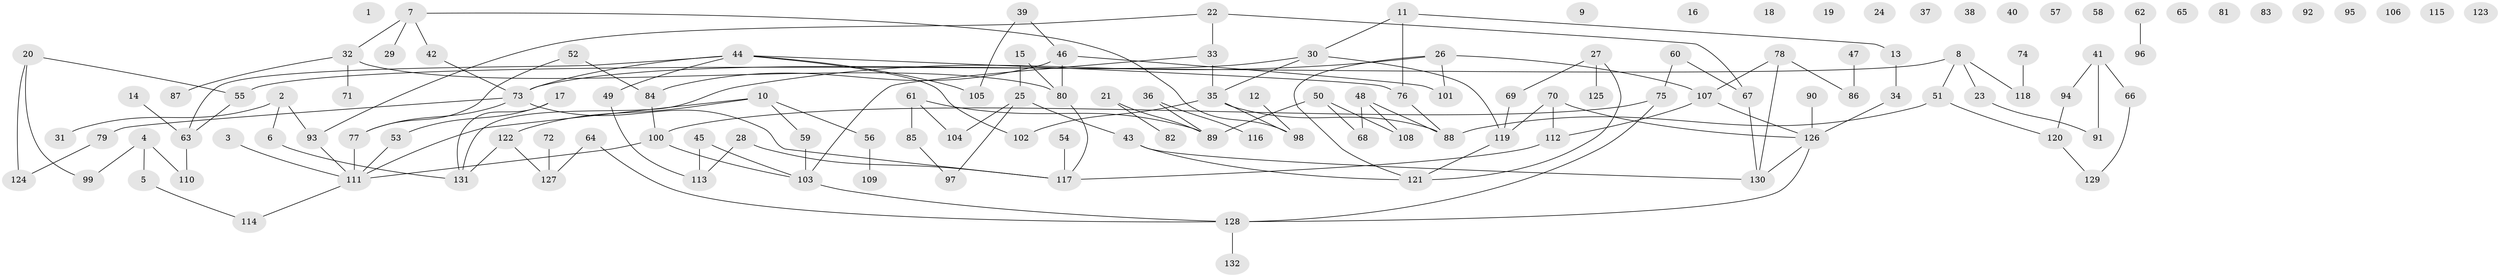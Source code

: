 // coarse degree distribution, {1: 0.21212121212121213, 5: 0.18181818181818182, 4: 0.15151515151515152, 6: 0.12121212121212122, 2: 0.18181818181818182, 7: 0.06060606060606061, 3: 0.09090909090909091}
// Generated by graph-tools (version 1.1) at 2025/35/03/04/25 23:35:58]
// undirected, 132 vertices, 150 edges
graph export_dot {
  node [color=gray90,style=filled];
  1;
  2;
  3;
  4;
  5;
  6;
  7;
  8;
  9;
  10;
  11;
  12;
  13;
  14;
  15;
  16;
  17;
  18;
  19;
  20;
  21;
  22;
  23;
  24;
  25;
  26;
  27;
  28;
  29;
  30;
  31;
  32;
  33;
  34;
  35;
  36;
  37;
  38;
  39;
  40;
  41;
  42;
  43;
  44;
  45;
  46;
  47;
  48;
  49;
  50;
  51;
  52;
  53;
  54;
  55;
  56;
  57;
  58;
  59;
  60;
  61;
  62;
  63;
  64;
  65;
  66;
  67;
  68;
  69;
  70;
  71;
  72;
  73;
  74;
  75;
  76;
  77;
  78;
  79;
  80;
  81;
  82;
  83;
  84;
  85;
  86;
  87;
  88;
  89;
  90;
  91;
  92;
  93;
  94;
  95;
  96;
  97;
  98;
  99;
  100;
  101;
  102;
  103;
  104;
  105;
  106;
  107;
  108;
  109;
  110;
  111;
  112;
  113;
  114;
  115;
  116;
  117;
  118;
  119;
  120;
  121;
  122;
  123;
  124;
  125;
  126;
  127;
  128;
  129;
  130;
  131;
  132;
  2 -- 6;
  2 -- 31;
  2 -- 93;
  3 -- 111;
  4 -- 5;
  4 -- 99;
  4 -- 110;
  5 -- 114;
  6 -- 131;
  7 -- 29;
  7 -- 32;
  7 -- 42;
  7 -- 98;
  8 -- 23;
  8 -- 51;
  8 -- 55;
  8 -- 118;
  10 -- 56;
  10 -- 59;
  10 -- 111;
  10 -- 122;
  11 -- 13;
  11 -- 30;
  11 -- 76;
  12 -- 98;
  13 -- 34;
  14 -- 63;
  15 -- 25;
  15 -- 80;
  17 -- 53;
  17 -- 131;
  20 -- 55;
  20 -- 99;
  20 -- 124;
  21 -- 82;
  21 -- 89;
  22 -- 33;
  22 -- 67;
  22 -- 93;
  23 -- 91;
  25 -- 43;
  25 -- 97;
  25 -- 104;
  26 -- 101;
  26 -- 107;
  26 -- 121;
  26 -- 131;
  27 -- 69;
  27 -- 121;
  27 -- 125;
  28 -- 113;
  28 -- 117;
  30 -- 35;
  30 -- 73;
  30 -- 119;
  32 -- 71;
  32 -- 80;
  32 -- 87;
  33 -- 35;
  33 -- 103;
  34 -- 126;
  35 -- 88;
  35 -- 98;
  35 -- 102;
  36 -- 89;
  36 -- 116;
  39 -- 46;
  39 -- 105;
  41 -- 66;
  41 -- 91;
  41 -- 94;
  42 -- 73;
  43 -- 121;
  43 -- 130;
  44 -- 49;
  44 -- 63;
  44 -- 73;
  44 -- 76;
  44 -- 102;
  44 -- 105;
  45 -- 103;
  45 -- 113;
  46 -- 80;
  46 -- 84;
  46 -- 101;
  47 -- 86;
  48 -- 68;
  48 -- 88;
  48 -- 108;
  49 -- 113;
  50 -- 68;
  50 -- 89;
  50 -- 108;
  51 -- 88;
  51 -- 120;
  52 -- 77;
  52 -- 84;
  53 -- 111;
  54 -- 117;
  55 -- 63;
  56 -- 109;
  59 -- 103;
  60 -- 67;
  60 -- 75;
  61 -- 85;
  61 -- 89;
  61 -- 104;
  62 -- 96;
  63 -- 110;
  64 -- 127;
  64 -- 128;
  66 -- 129;
  67 -- 130;
  69 -- 119;
  70 -- 112;
  70 -- 119;
  70 -- 126;
  72 -- 127;
  73 -- 77;
  73 -- 79;
  73 -- 117;
  74 -- 118;
  75 -- 100;
  75 -- 128;
  76 -- 88;
  77 -- 111;
  78 -- 86;
  78 -- 107;
  78 -- 130;
  79 -- 124;
  80 -- 117;
  84 -- 100;
  85 -- 97;
  90 -- 126;
  93 -- 111;
  94 -- 120;
  100 -- 103;
  100 -- 111;
  103 -- 128;
  107 -- 112;
  107 -- 126;
  111 -- 114;
  112 -- 117;
  119 -- 121;
  120 -- 129;
  122 -- 127;
  122 -- 131;
  126 -- 128;
  126 -- 130;
  128 -- 132;
}
